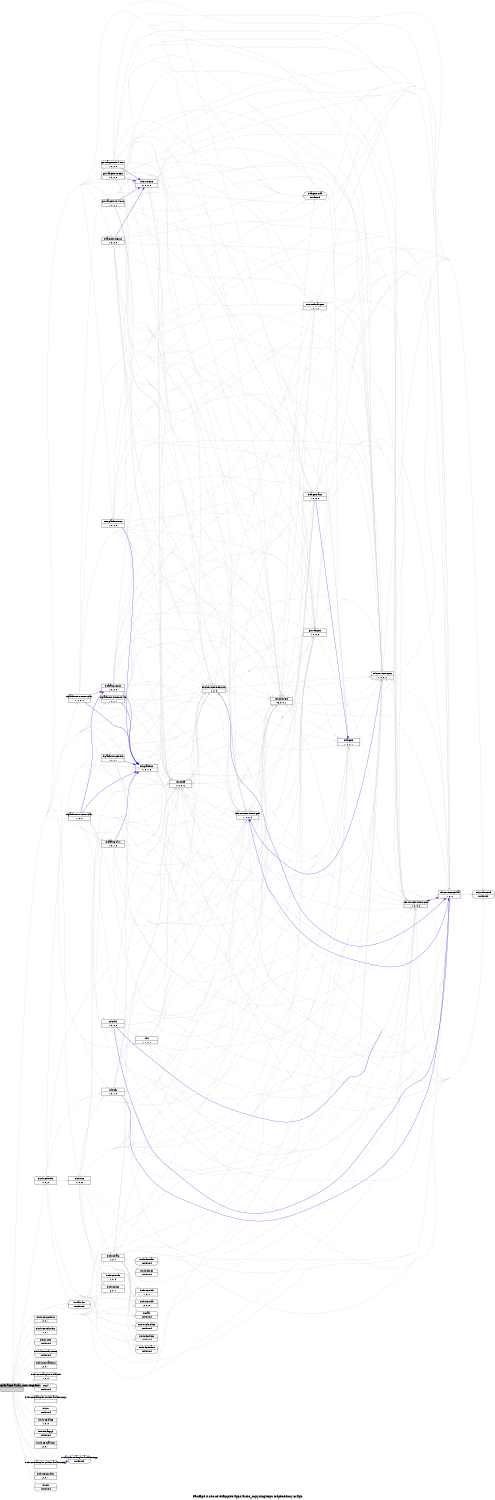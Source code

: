 digraph dependencies {
    label="\nPackage ti.sdo.ce.examples.apps.audio_copy.singlecpu Dependency Graph";
    size="7.5,10";
    rankdir=LR;
    ranksep=".75";
    concentrate="true";
    node [fixedsize=true, width=1.5, style=filled, color=black];
    node [font=Helvetica, fontsize=12, fillcolor=lightgrey];
    ti_sdo_ce_examples_apps_audio_copy_singlecpu [shape=record,label="ti.sdo.ce.examples.apps.audio_copy.singlecpu|", URL="package.rel.xml"];
    node [fontsize=10, fillcolor=white];

    edge [style=solid, color=blue]

    edge [style=solid, color=lightgrey]
    xdc_shelf [shape=record,label="xdc.shelf|1, 0, 0, 0", URL="../../../../../../../../../../../../../rtree/install/trees/products/xdcprod-h24/product/Linux/xdc_3_00_06/packages/xdc/shelf/package/package.rel.svg"];
    ti_sdo_ce_examples_apps_audio_copy_singlecpu -> xdc_shelf;
    ti_sdo_ce_ipc_linux [shape=record,label="ti.sdo.ce.ipc.linux|2, 0, 1", URL="../../../../../ipc/linux/package/package.rel.svg"];
    ti_sdo_ce_examples_apps_audio_copy_singlecpu -> ti_sdo_ce_ipc_linux;
    ti_sdo_ce_utils_xdm [shape=record,label="ti.sdo.ce.utils.xdm|1, 0, 1", URL="../../../../../utils/xdm/package/package.rel.svg"];
    ti_sdo_ce_examples_apps_audio_copy_singlecpu -> ti_sdo_ce_utils_xdm;
    gnu_targets_rts470uC [shape=record,label="gnu.targets.rts470uC|1, 0, 0, 0", URL="../../../../../../../../../../../../../rtree/install/trees/products/xdcprod-h24/product/Linux/xdc_3_00_06/packages/gnu/targets/rts470uC/package/package.rel.svg"];
    ti_sdo_ce_examples_apps_audio_copy_singlecpu -> gnu_targets_rts470uC;
    ti_sdo_ce_audio [shape=record,label="ti.sdo.ce.audio|1, 0, 2", URL="../../../../../audio/package/package.rel.svg"];
    ti_sdo_ce_examples_apps_audio_copy_singlecpu -> ti_sdo_ce_audio;
    xdc_services_intern_xsr [shape=record,label="xdc.services.intern.xsr|1, 0, 0", URL="../../../../../../../../../../../../../rtree/install/trees/products/xdcprod-h24/product/Linux/xdc_3_00_06/packages/xdc/services/intern/xsr/package/package.rel.svg"];
    ti_sdo_ce_examples_apps_audio_copy_singlecpu -> xdc_services_intern_xsr;
    ti_bios_utils [shape=record,label="ti.bios.utils|not found"style=rounded, ];
    ti_sdo_ce_examples_apps_audio_copy_singlecpu -> ti_bios_utils;
    ti_sdo_ce [shape=record,label="ti.sdo.ce|1, 0, 6", URL="../../../../../package/package.rel.svg"];
    ti_sdo_ce_examples_apps_audio_copy_singlecpu -> ti_sdo_ce;
    ti_sdo_ce_node [shape=record,label="ti.sdo.ce.node|1, 0, 0", URL="../../../../../node/package/package.rel.svg"];
    ti_sdo_ce_examples_apps_audio_copy_singlecpu -> ti_sdo_ce_node;
    xdc [shape=record,label="xdc|1, 1, 0, 0", URL="../../../../../../../../../../../../../rtree/install/trees/products/xdcprod-h24/product/Linux/xdc_3_00_06/packages/xdc/package/package.rel.svg"];
    ti_sdo_ce_examples_apps_audio_copy_singlecpu -> xdc;
    xdc_services_intern_gen [shape=record,label="xdc.services.intern.gen|1, 0, 0, 0", URL="../../../../../../../../../../../../../rtree/install/trees/products/xdcprod-h24/product/Linux/xdc_3_00_06/packages/xdc/services/intern/gen/package/package.rel.svg"];
    ti_sdo_ce_examples_apps_audio_copy_singlecpu -> xdc_services_intern_gen;
    ti_sdo_linuxutils_cmem [shape=record,label="ti.sdo.linuxutils.cmem|not found"style=rounded, ];
    ti_sdo_ce_examples_apps_audio_copy_singlecpu -> ti_sdo_linuxutils_cmem;
    host_platforms_PC [shape=record,label="host.platforms.PC|1, 0, 0, 0", URL="../../../../../../../../../../../../../rtree/install/trees/products/xdcprod-h24/product/Linux/xdc_3_00_06/packages/host/platforms/PC/package/package.rel.svg"];
    ti_sdo_ce_examples_apps_audio_copy_singlecpu -> host_platforms_PC;
    xdc_services_global [shape=record,label="xdc.services.global|1, 0, 0", URL="../../../../../../../../../../../../../rtree/install/trees/products/xdcprod-h24/product/Linux/xdc_3_00_06/packages/xdc/services/global/package/package.rel.svg"];
    ti_sdo_ce_examples_apps_audio_copy_singlecpu -> xdc_services_global;
    ti_sdo_ce_osal_linux [shape=record,label="ti.sdo.ce.osal.linux|2, 0, 1", URL="../../../../../osal/linux/package/package.rel.svg"];
    ti_sdo_ce_examples_apps_audio_copy_singlecpu -> ti_sdo_ce_osal_linux;
    ti_sdo_ce_examples_buildutils [shape=record,label="ti.sdo.ce.examples.buildutils|1, 0, 0", URL="../../../../buildutils/package/package.rel.svg"];
    ti_sdo_ce_examples_apps_audio_copy_singlecpu -> ti_sdo_ce_examples_buildutils;
    xdc_platform [shape=record,label="xdc.platform|1, 0, 1, 0", URL="../../../../../../../../../../../../../rtree/install/trees/products/xdcprod-h24/product/Linux/xdc_3_00_06/packages/xdc/platform/package/package.rel.svg"];
    ti_sdo_ce_examples_apps_audio_copy_singlecpu -> xdc_platform;
    ti_sdo_ce_ipc [shape=record,label="ti.sdo.ce.ipc|2, 0, 1", URL="../../../../../ipc/package/package.rel.svg"];
    ti_sdo_ce_examples_apps_audio_copy_singlecpu -> ti_sdo_ce_ipc;
    xdc_runtime [shape=record,label="xdc.runtime|2, 0, 0, 0", URL="../../../../../../../../../../../../../rtree/install/trees/products/xdcprod-h24/product/Linux/xdc_3_00_06/packages/xdc/runtime/package/package.rel.svg"];
    ti_sdo_ce_examples_apps_audio_copy_singlecpu -> xdc_runtime;
    ti_catalog_c6000 [shape=record,label="ti.catalog.c6000|1, 0, 0, 0", URL="../../../../../../../../../../../../../rtree/install/trees/products/xdcprod-h24/product/Linux/xdc_3_00_06/packages/ti/catalog/c6000/package/package.rel.svg"];
    ti_sdo_ce_examples_apps_audio_copy_singlecpu -> ti_catalog_c6000;
    xdc_cfg [shape=record,label="xdc.cfg|1, 0, 1, 0", URL="../../../../../../../../../../../../../rtree/install/trees/products/xdcprod-h24/product/Linux/xdc_3_00_06/packages/xdc/cfg/package/package.rel.svg"];
    ti_sdo_ce_examples_apps_audio_copy_singlecpu -> xdc_cfg;
    ti_sdo_ce_alg [shape=record,label="ti.sdo.ce.alg|1, 0, 1", URL="../../../../../alg/package/package.rel.svg"];
    ti_sdo_ce_examples_apps_audio_copy_singlecpu -> ti_sdo_ce_alg;
    ti_platforms_evmDM6446 [shape=record,label="ti.platforms.evmDM6446|1, 0, 0, 1", URL="../../../../../../../../../../../../../rtree/install/trees/products/xdcprod-h24/product/Linux/xdc_3_00_06/packages/ti/platforms/evmDM6446/package/package.rel.svg"];
    ti_sdo_ce_examples_apps_audio_copy_singlecpu -> ti_platforms_evmDM6446;
    ti_psl [shape=record,label="ti.psl|not found"style=rounded, ];
    ti_sdo_ce_examples_apps_audio_copy_singlecpu -> ti_psl;
    gnu_targets_rts86U [shape=record,label="gnu.targets.rts86U|1, 0, 0, 0", URL="../../../../../../../../../../../../../rtree/install/trees/products/xdcprod-h24/product/Linux/xdc_3_00_06/packages/gnu/targets/rts86U/package/package.rel.svg"];
    ti_sdo_ce_examples_apps_audio_copy_singlecpu -> gnu_targets_rts86U;
    ti_targets [shape=record,label="ti.targets|1, 0, 0, 1", URL="../../../../../../../../../../../../../rtree/install/trees/products/xdcprod-h24/product/Linux/xdc_3_00_06/packages/ti/targets/package/package.rel.svg"];
    ti_sdo_ce_examples_apps_audio_copy_singlecpu -> ti_targets;
    xdc_services_intern_cmd [shape=record,label="xdc.services.intern.cmd|1, 0, 0, 0", URL="../../../../../../../../../../../../../rtree/install/trees/products/xdcprod-h24/product/Linux/xdc_3_00_06/packages/xdc/services/intern/cmd/package/package.rel.svg"];
    ti_sdo_ce_examples_apps_audio_copy_singlecpu -> xdc_services_intern_cmd;
    xdc_bld [shape=record,label="xdc.bld|1, 0, 0, 0", URL="../../../../../../../../../../../../../rtree/install/trees/products/xdcprod-h24/product/Linux/xdc_3_00_06/packages/xdc/bld/package/package.rel.svg"];
    ti_sdo_ce_examples_apps_audio_copy_singlecpu -> xdc_bld;
    ti_sdo_utils_trace [shape=record,label="ti.sdo.utils.trace|not found"style=rounded, ];
    ti_sdo_ce_examples_apps_audio_copy_singlecpu -> ti_sdo_utils_trace;
    gnu_targets_rts470MV [shape=record,label="gnu.targets.rts470MV|1, 0, 0, 0", URL="../../../../../../../../../../../../../rtree/install/trees/products/xdcprod-h24/product/Linux/xdc_3_00_06/packages/gnu/targets/rts470MV/package/package.rel.svg"];
    ti_sdo_ce_examples_apps_audio_copy_singlecpu -> gnu_targets_rts470MV;
    ti_platforms_evmDM6437 [shape=record,label="ti.platforms.evmDM6437|1, 0, 0", URL="../../../../../../../../../../../../../rtree/install/trees/products/xdcprod-h24/product/Linux/xdc_3_00_06/packages/ti/platforms/evmDM6437/package/package.rel.svg"];
    ti_sdo_ce_examples_apps_audio_copy_singlecpu -> ti_platforms_evmDM6437;
    gnu_targets [shape=record,label="gnu.targets|1, 0, 0, 2", URL="../../../../../../../../../../../../../rtree/install/trees/products/xdcprod-h24/product/Linux/xdc_3_00_06/packages/gnu/targets/package/package.rel.svg"];
    ti_sdo_ce_examples_apps_audio_copy_singlecpu -> gnu_targets;
    ti_sdo_ce_examples_codecs_audenc_copy [shape=record,label="ti.sdo.ce.examples.codecs.audenc_copy|", URL="../../../../codecs/audenc_copy/package/package.rel.svg"];
    ti_sdo_ce_examples_apps_audio_copy_singlecpu -> ti_sdo_ce_examples_codecs_audenc_copy;
    ti_catalog_c470 [shape=record,label="ti.catalog.c470|1, 0, 1, 0", URL="../../../../../../../../../../../../../rtree/install/trees/products/xdcprod-h24/product/Linux/xdc_3_00_06/packages/ti/catalog/c470/package/package.rel.svg"];
    ti_sdo_ce_examples_apps_audio_copy_singlecpu -> ti_catalog_c470;
    ti_sdo_ce_osal [shape=record,label="ti.sdo.ce.osal|2, 0, 2", URL="../../../../../osal/package/package.rel.svg"];
    ti_sdo_ce_examples_apps_audio_copy_singlecpu -> ti_sdo_ce_osal;
    ti_targets_rts6000 [shape=record,label="ti.targets.rts6000|1, 0, 0, 0", URL="../../../../../../../../../../../../../rtree/install/trees/products/xdcprod-h24/product/Linux/xdc_3_00_06/packages/ti/targets/rts6000/package/package.rel.svg"];
    ti_sdo_ce_examples_apps_audio_copy_singlecpu -> ti_targets_rts6000;
    ti_bios [shape=record,label="ti.bios|not found"style=rounded, ];
    ti_sdo_ce_examples_apps_audio_copy_singlecpu -> ti_bios;
    xdc_services_spec [shape=record,label="xdc.services.spec|1, 0, 0, 0", URL="../../../../../../../../../../../../../rtree/install/trees/products/xdcprod-h24/product/Linux/xdc_3_00_06/packages/xdc/services/spec/package/package.rel.svg"];
    ti_sdo_ce_examples_apps_audio_copy_singlecpu -> xdc_services_spec;
    xdc_corevers [shape=record,label="xdc.corevers|16, 0, 0, 1", URL="../../../../../../../../../../../../../rtree/install/trees/products/xdcprod-h24/product/Linux/xdc_3_00_06/packages/xdc/corevers/package/package.rel.svg"];
    ti_sdo_ce_examples_apps_audio_copy_singlecpu -> xdc_corevers;
    ti_sdo_ce_trace [shape=record,label="ti.sdo.ce.trace|1, 0, 0", URL="../../../../../trace/package/package.rel.svg"];
    ti_sdo_ce_examples_apps_audio_copy_singlecpu -> ti_sdo_ce_trace;
    ti_sdo_fc_dskt2 [shape=record,label="ti.sdo.fc.dskt2|not found"style=rounded, ];
    ti_sdo_ce_examples_apps_audio_copy_singlecpu -> ti_sdo_fc_dskt2;
    ti_sdo_fc_acpy3 [shape=record,label="ti.sdo.fc.acpy3|not found"style=rounded, ];
    ti_sdo_ce_examples_apps_audio_copy_singlecpu -> ti_sdo_fc_acpy3;
    ti_sdo_ce_osal_bios [shape=record,label="ti.sdo.ce.osal.bios|2, 0, 1", URL="../../../../../osal/bios/package/package.rel.svg"];
    ti_sdo_ce_examples_apps_audio_copy_singlecpu -> ti_sdo_ce_osal_bios;
    ti_sdo_ce_examples_codecs_auddec_copy [shape=record,label="ti.sdo.ce.examples.codecs.auddec_copy|", URL="../../../../codecs/auddec_copy/package/package.rel.svg"];
    ti_sdo_ce_examples_apps_audio_copy_singlecpu -> ti_sdo_ce_examples_codecs_auddec_copy;
    ti_xdais_dm [shape=record,label="ti.xdais.dm|not found"style=rounded, ];
    ti_sdo_ce_examples_apps_audio_copy_singlecpu -> ti_xdais_dm;
    ti_sdo_fc_dman3 [shape=record,label="ti.sdo.fc.dman3|not found"style=rounded, ];
    ti_sdo_ce_examples_apps_audio_copy_singlecpu -> ti_sdo_fc_dman3;
    ti_xdais_dm_examples_auddec_copy [shape=record,label="ti.xdais.dm.examples.auddec_copy|not found"style=rounded, ];
    ti_sdo_ce_examples_apps_audio_copy_singlecpu -> ti_xdais_dm_examples_auddec_copy;
    ti_platforms_generic [shape=record,label="ti.platforms.generic|1, 0, 0, 1", URL="../../../../../../../../../../../../../rtree/install/trees/products/xdcprod-h24/product/Linux/xdc_3_00_06/packages/ti/platforms/generic/package/package.rel.svg"];
    ti_sdo_ce_examples_apps_audio_copy_singlecpu -> ti_platforms_generic;
    ti_xdais [shape=record,label="ti.xdais|not found"style=rounded, ];
    ti_sdo_ce_examples_apps_audio_copy_singlecpu -> ti_xdais;
    ti_sdo_ce_ipc_bios [shape=record,label="ti.sdo.ce.ipc.bios|2, 0, 1", URL="../../../../../ipc/bios/package/package.rel.svg"];
    ti_sdo_ce_examples_apps_audio_copy_singlecpu -> ti_sdo_ce_ipc_bios;
    ti_rtdx [shape=record,label="ti.rtdx|not found"style=rounded, ];
    ti_sdo_ce_examples_apps_audio_copy_singlecpu -> ti_rtdx;
    ti_platforms_evmDM6467 [shape=record,label="ti.platforms.evmDM6467|1, 0, 0, 0", URL="../../../../../../../../../../../../../rtree/install/trees/products/xdcprod-h24/product/Linux/xdc_3_00_06/packages/ti/platforms/evmDM6467/package/package.rel.svg"];
    ti_sdo_ce_examples_apps_audio_copy_singlecpu -> ti_platforms_evmDM6467;

    edge [style=solid, color=blue]
    ti_platforms_evmDM6467 -> ti_catalog_c6000;
    ti_platforms_evmDM6467 -> xdc_platform;

    edge [style=solid, color=lightgrey]
    ti_targets_arm [shape=record,label="ti.targets.arm|1, 0, 0, 0", URL="../../../../../../../../../../../../../rtree/install/trees/products/xdcprod-h24/product/Linux/xdc_3_00_06/packages/ti/targets/arm/package/package.rel.svg"];
    ti_platforms_evmDM6467 -> ti_targets_arm;
    ti_platforms_evmDM6467 -> xdc_shelf;
    ti_platforms_evmDM6467 -> xdc_services_intern_cmd;
    ti_platforms_evmDM6467 -> xdc_services_intern_xsr;
    ti_platforms_evmDM6467 -> xdc_services_global;
    ti_platforms_evmDM6467 -> xdc_services_spec;
    ti_platforms_evmDM6467 -> xdc_platform;
    ti_platforms_evmDM6467 -> xdc_services_intern_gen;
    ti_platforms_evmDM6467 -> ti_catalog_c6000;
    ti_platforms_evmDM6467 -> ti_targets;
    ti_platforms_evmDM6467 -> xdc_corevers;
    ti_platforms_evmDM6467 -> gnu_targets;

    edge [style=solid, color=blue]
    ti_targets_arm -> ti_targets;

    edge [style=solid, color=lightgrey]
    ti_targets_arm -> xdc_services_intern_gen;
    ti_targets_arm -> xdc_services_global;
    ti_targets_arm -> ti_targets;
    ti_targets_arm -> xdc_shelf;
    xdc_utils_tconf [shape=record,label="xdc.utils.tconf|not found"style=rounded, ];
    ti_targets_arm -> xdc_utils_tconf;
    ti_targets_arm -> xdc_services_intern_cmd;
    ti_targets_arm -> xdc_services_intern_xsr;
    ti_targets_arm -> xdc_corevers;
    ti_targets_arm -> xdc_services_spec;

    edge [style=solid, color=blue]

    edge [style=solid, color=lightgrey]

    edge [style=solid, color=blue]

    edge [style=solid, color=lightgrey]

    edge [style=solid, color=blue]

    edge [style=solid, color=lightgrey]

    edge [style=solid, color=blue]

    edge [style=solid, color=lightgrey]

    edge [style=solid, color=blue]
    ti_platforms_generic -> xdc_platform;

    edge [style=solid, color=lightgrey]
    ti_platforms_generic -> ti_targets_arm;
    ti_platforms_generic -> xdc_shelf;
    ti_platforms_generic -> xdc_services_intern_cmd;
    ti_platforms_generic -> xdc_services_global;
    ti_platforms_generic -> xdc_services_intern_xsr;
    ti_platforms_generic -> xdc_services_spec;
    ti_platforms_generic -> xdc_platform;
    ti_platforms_generic -> xdc_services_intern_gen;
    ti_platforms_generic -> ti_targets;
    ti_platforms_generic -> xdc_corevers;
    ti_platforms_generic -> gnu_targets;

    edge [style=solid, color=blue]

    edge [style=solid, color=lightgrey]

    edge [style=solid, color=blue]

    edge [style=solid, color=lightgrey]

    edge [style=solid, color=blue]

    edge [style=solid, color=lightgrey]

    edge [style=solid, color=blue]
    ti_sdo_ce_examples_codecs_auddec_copy -> ti_xdais_dm_examples_auddec_copy;

    edge [style=solid, color=lightgrey]

    edge [style=solid, color=blue]

    edge [style=solid, color=lightgrey]

    edge [style=solid, color=blue]

    edge [style=solid, color=lightgrey]

    edge [style=solid, color=blue]

    edge [style=solid, color=lightgrey]

    edge [style=solid, color=blue]

    edge [style=solid, color=lightgrey]

    edge [style=solid, color=blue]

    edge [style=solid, color=lightgrey]
    xdc_corevers -> xdc_services_intern_gen;
    xdc_corevers -> gnu_targets;
    xdc_corevers -> xdc_services_global;
    xdc_corevers -> ti_targets;
    xdc_corevers -> ti_targets_arm;
    xdc_corevers -> xdc_shelf;
    xdc_corevers -> xdc_utils_tconf;
    ti_targets_nda [shape=record,label="ti.targets.nda|not found"style=rounded, ];
    xdc_corevers -> ti_targets_nda;
    xdc_corevers -> xdc_services_intern_cmd;
    xdc_corevers -> xdc_services_intern_xsr;
    xdc_corevers -> xdc_services_spec;
    microsoft_targets [shape=record,label="microsoft.targets|1, 0, 1, 0", URL="../../../../../../../../../../../../../rtree/install/trees/products/xdcprod-h24/product/Linux/xdc_3_00_06/packages/microsoft/targets/package/package.rel.svg"];
    xdc_corevers -> microsoft_targets;

    edge [style=solid, color=blue]

    edge [style=solid, color=lightgrey]
    microsoft_targets -> xdc_services_intern_gen;
    microsoft_targets -> xdc_services_global;
    microsoft_targets -> xdc_shelf;
    microsoft_targets -> xdc_utils_tconf;
    microsoft_targets -> xdc_services_intern_cmd;
    microsoft_targets -> xdc_services_intern_xsr;
    microsoft_targets -> xdc_corevers;
    microsoft_targets -> xdc_services_spec;

    edge [style=solid, color=blue]

    edge [style=solid, color=lightgrey]

    edge [style=solid, color=blue]
    xdc_services_spec -> xdc_shelf;

    edge [style=solid, color=lightgrey]
    xdc_services_spec -> xdc_services_intern_gen;
    xdc_services_spec -> xdc_services_global;
    xdc_services_spec -> xdc_shelf;
    xdc_services_spec -> xdc_utils_tconf;
    xdc_services_spec -> xdc_services_intern_cmd;
    xdc_services_spec -> xdc_services_intern_xsr;
    xdc_services_spec -> xdc_corevers;

    edge [style=solid, color=blue]

    edge [style=solid, color=lightgrey]

    edge [style=solid, color=blue]
    ti_targets_rts6000 -> xdc_runtime;

    edge [style=solid, color=lightgrey]
    ti_targets_rts6000 -> xdc_services_intern_cmd;
    ti_targets_rts6000 -> xdc_utils_tconf;
    ti_targets_rts6000 -> ti_targets;
    ti_targets_rts6000 -> gnu_targets;
    ti_targets_rts6000 -> xdc_runtime;
    ti_targets_rts6000 -> xdc_services_intern_gen;
    ti_targets_rts6000 -> xdc_corevers;
    ti_targets_rts6000 -> ti_targets_nda;
    ti_targets_rts6000 -> xdc_services_spec;
    ti_targets_rts6000 -> xdc_services_global;
    ti_targets_rts6000 -> microsoft_targets;
    ti_targets_rts6000 -> ti_targets_arm;
    ti_targets_rts6000 -> xdc_shelf;
    ti_targets_rts6000 -> xdc_services_intern_xsr;

    edge [style=solid, color=blue]

    edge [style=solid, color=lightgrey]

    edge [style=solid, color=blue]
    ti_catalog_c470 -> xdc_platform;

    edge [style=solid, color=lightgrey]
    ti_catalog_c470 -> ti_targets_arm;
    ti_catalog_c470 -> xdc_shelf;
    ti_catalog_c470 -> xdc_services_intern_cmd;
    ti_catalog_c470 -> xdc_services_global;
    ti_catalog_c470 -> xdc_services_intern_xsr;
    ti_catalog_c470 -> xdc_services_spec;
    ti_catalog_c470 -> xdc_platform;
    ti_catalog_c470 -> xdc_services_intern_gen;
    ti_catalog_c470 -> ti_targets;
    ti_catalog_c470 -> xdc_corevers;
    ti_catalog_c470 -> gnu_targets;

    edge [style=solid, color=blue]

    edge [style=solid, color=lightgrey]

    edge [style=solid, color=blue]

    edge [style=solid, color=lightgrey]
    gnu_targets -> xdc_services_intern_gen;
    gnu_targets -> xdc_services_global;
    gnu_targets -> xdc_shelf;
    gnu_targets -> xdc_utils_tconf;
    gnu_targets -> xdc_services_intern_cmd;
    gnu_targets -> xdc_services_intern_xsr;
    gnu_targets -> xdc_corevers;
    gnu_targets -> xdc_services_spec;

    edge [style=solid, color=blue]
    ti_platforms_evmDM6437 -> ti_catalog_c6000;
    ti_platforms_evmDM6437 -> xdc_platform;

    edge [style=solid, color=lightgrey]
    ti_platforms_evmDM6437 -> ti_targets_arm;
    ti_platforms_evmDM6437 -> xdc_shelf;
    ti_platforms_evmDM6437 -> xdc_services_intern_cmd;
    ti_platforms_evmDM6437 -> xdc_services_intern_xsr;
    ti_platforms_evmDM6437 -> xdc_services_global;
    ti_platforms_evmDM6437 -> xdc_services_spec;
    ti_platforms_evmDM6437 -> xdc_platform;
    ti_platforms_evmDM6437 -> xdc_services_intern_gen;
    ti_platforms_evmDM6437 -> ti_catalog_c6000;
    ti_platforms_evmDM6437 -> ti_targets;
    ti_platforms_evmDM6437 -> xdc_corevers;
    ti_platforms_evmDM6437 -> gnu_targets;

    edge [style=solid, color=blue]
    gnu_targets_rts470MV -> xdc_runtime;

    edge [style=solid, color=lightgrey]
    gnu_targets_rts470MV -> xdc_services_intern_cmd;
    gnu_targets_rts470MV -> xdc_utils_tconf;
    gnu_targets_rts470MV -> ti_targets;
    gnu_targets_rts470MV -> gnu_targets;
    gnu_targets_rts470MV -> xdc_runtime;
    gnu_targets_rts470MV -> xdc_services_intern_gen;
    gnu_targets_rts470MV -> xdc_corevers;
    gnu_targets_rts470MV -> ti_targets_nda;
    gnu_targets_rts470MV -> xdc_services_spec;
    gnu_targets_rts470MV -> xdc_services_global;
    gnu_targets_rts470MV -> microsoft_targets;
    gnu_targets_rts470MV -> ti_targets_arm;
    gnu_targets_rts470MV -> xdc_shelf;
    gnu_targets_rts470MV -> xdc_services_intern_xsr;

    edge [style=solid, color=blue]

    edge [style=solid, color=lightgrey]

    edge [style=solid, color=blue]
    xdc_bld -> xdc_services_global;
    xdc_bld -> xdc_services_intern_cmd;

    edge [style=solid, color=lightgrey]
    xdc_bld -> xdc_services_intern_gen;
    xdc_bld -> xdc_services_global;
    xdc_bld -> xdc_shelf;
    xdc_bld -> xdc_utils_tconf;
    xdc_bld -> xdc_services_intern_cmd;
    xdc_bld -> xdc_services_intern_xsr;
    xdc_bld -> xdc;
    xdc_bld -> xdc_corevers;
    xdc_bld -> xdc_services_spec;

    edge [style=solid, color=blue]
    xdc_services_intern_cmd -> xdc_shelf;
    xdc_services_intern_cmd -> xdc_services_spec;
    xdc_services_intern_cmd -> xdc_services_global;
    xdc_services_intern_cmd -> xdc_services_intern_gen;

    edge [style=solid, color=lightgrey]
    xdc_services_intern_cmd -> xdc_services_intern_gen;
    xdc_services_intern_cmd -> xdc_services_global;
    xdc_services_intern_cmd -> xdc_shelf;
    xdc_services_intern_cmd -> xdc_utils_tconf;
    xdc_services_intern_cmd -> xdc_services_intern_xsr;
    xdc_services_intern_cmd -> xdc_corevers;
    xdc_services_intern_cmd -> xdc_services_spec;

    edge [style=solid, color=blue]

    edge [style=solid, color=lightgrey]
    ti_targets -> xdc_services_intern_gen;
    ti_targets -> xdc_services_global;
    ti_targets -> xdc_shelf;
    ti_targets -> xdc_utils_tconf;
    ti_targets -> xdc_services_intern_cmd;
    ti_targets -> xdc_services_intern_xsr;
    ti_targets -> xdc_corevers;
    ti_targets -> xdc_services_spec;

    edge [style=solid, color=blue]
    gnu_targets_rts86U -> xdc_runtime;

    edge [style=solid, color=lightgrey]
    gnu_targets_rts86U -> xdc_services_intern_cmd;
    gnu_targets_rts86U -> xdc_utils_tconf;
    gnu_targets_rts86U -> ti_targets;
    gnu_targets_rts86U -> gnu_targets;
    gnu_targets_rts86U -> xdc_runtime;
    gnu_targets_rts86U -> xdc_services_intern_gen;
    gnu_targets_rts86U -> xdc_corevers;
    gnu_targets_rts86U -> ti_targets_nda;
    gnu_targets_rts86U -> xdc_services_spec;
    gnu_targets_rts86U -> xdc_services_global;
    gnu_targets_rts86U -> microsoft_targets;
    gnu_targets_rts86U -> ti_targets_arm;
    gnu_targets_rts86U -> xdc_shelf;
    gnu_targets_rts86U -> xdc_services_intern_xsr;

    edge [style=solid, color=blue]

    edge [style=solid, color=lightgrey]

    edge [style=solid, color=blue]
    ti_platforms_evmDM6446 -> xdc_platform;

    edge [style=solid, color=lightgrey]
    ti_platforms_evmDM6446 -> ti_targets_arm;
    ti_platforms_evmDM6446 -> xdc_shelf;
    ti_platforms_evmDM6446 -> xdc_services_intern_cmd;
    ti_platforms_evmDM6446 -> xdc_services_global;
    ti_platforms_evmDM6446 -> xdc_services_intern_xsr;
    ti_platforms_evmDM6446 -> xdc_services_spec;
    ti_platforms_evmDM6446 -> xdc_platform;
    ti_platforms_evmDM6446 -> xdc_services_intern_gen;
    ti_platforms_evmDM6446 -> ti_targets;
    ti_platforms_evmDM6446 -> xdc_corevers;
    ti_platforms_evmDM6446 -> gnu_targets;

    edge [style=solid, color=blue]

    edge [style=solid, color=lightgrey]
    ti_sdo_ce_alg -> xdc_services_intern_cmd;
    ti_sdo_ce_alg -> gnu_targets;
    ti_sdo_ce_alg -> ti_sdo_utils_trace;
    ti_sdo_ce_alg -> xdc_corevers;
    ti_sdo_ce_alg -> xdc_shelf;
    ti_sdo_ce_alg -> ti_targets;
    ti_sdo_ce_alg -> ti_sdo_ce_osal;
    ti_sdo_fc_ires [shape=record,label="ti.sdo.fc.ires|not found"style=rounded, ];
    ti_sdo_ce_alg -> ti_sdo_fc_ires;
    ti_sdo_ce_alg -> ti_xdais;
    ti_sdo_ce_alg -> xdc_services_intern_gen;
    ti_sdo_fc_rman [shape=record,label="ti.sdo.fc.rman|not found"style=rounded, ];
    ti_sdo_ce_alg -> ti_sdo_fc_rman;
    ti_sdo_ce_alg -> ti_sdo_fc_dskt2;
    ti_sdo_ce_utils [shape=record,label="ti.sdo.ce.utils|1, 0, 0", URL="../../../../../utils/package/package.rel.svg"];
    ti_sdo_ce_alg -> ti_sdo_ce_utils;
    ti_sdo_ce_alg -> ti_sdo_fc_dman3;
    ti_sdo_ce_alg -> xdc_services_intern_xsr;
    ti_sdo_ce_alg -> xdc_services_global;
    ti_sdo_ce_alg -> xdc_services_spec;

    edge [style=solid, color=blue]

    edge [style=solid, color=lightgrey]

    edge [style=solid, color=blue]

    edge [style=solid, color=lightgrey]

    edge [style=solid, color=blue]

    edge [style=solid, color=lightgrey]

    edge [style=solid, color=blue]
    xdc_cfg -> xdc_services_global;

    edge [style=solid, color=lightgrey]
    xdc_cfg -> xdc_services_intern_gen;
    xdc_cfg -> xdc_services_global;
    xdc_cfg -> xdc_platform;
    xdc_cfg -> xdc_shelf;
    xdc_cfg -> xdc_utils_tconf;
    xdc_cfg -> xdc_services_intern_cmd;
    xdc_cfg -> xdc_services_intern_xsr;
    xdc_cfg -> xdc_corevers;
    xdc_cfg -> xdc_services_spec;

    edge [style=solid, color=blue]
    ti_catalog_c6000 -> xdc_platform;

    edge [style=solid, color=lightgrey]
    ti_catalog_c6000 -> ti_targets_arm;
    ti_catalog_c6000 -> xdc_shelf;
    ti_catalog_c6000 -> xdc_services_intern_cmd;
    ti_catalog_c6000 -> xdc_services_global;
    ti_catalog_c6000 -> xdc_services_intern_xsr;
    ti_catalog_c6000 -> xdc_services_spec;
    ti_catalog_c6000 -> xdc_platform;
    ti_catalog_c6000 -> xdc_services_intern_gen;
    ti_catalog_c6000 -> ti_targets;
    ti_catalog_c6000 -> xdc_corevers;
    ti_catalog_c6000 -> gnu_targets;

    edge [style=solid, color=blue]

    edge [style=solid, color=lightgrey]
    xdc_runtime -> xdc_services_intern_gen;
    xdc_runtime -> xdc_services_global;
    xdc_runtime -> xdc_shelf;
    xdc_runtime -> xdc_utils_tconf;
    xdc_runtime -> xdc_services_intern_cmd;
    xdc_runtime -> xdc_services_intern_xsr;
    xdc_runtime -> xdc_corevers;
    xdc_runtime -> xdc_services_spec;

    edge [style=solid, color=blue]

    edge [style=solid, color=lightgrey]

    edge [style=solid, color=blue]

    edge [style=solid, color=lightgrey]
    xdc_platform -> xdc_services_intern_gen;
    xdc_platform -> xdc_services_global;
    xdc_platform -> xdc_shelf;
    xdc_platform -> xdc_utils_tconf;
    xdc_platform -> xdc_services_intern_cmd;
    xdc_platform -> xdc_services_intern_xsr;
    xdc_platform -> xdc_corevers;
    xdc_platform -> xdc_services_spec;

    edge [style=solid, color=blue]

    edge [style=solid, color=lightgrey]

    edge [style=solid, color=blue]

    edge [style=solid, color=lightgrey]

    edge [style=solid, color=blue]

    edge [style=solid, color=lightgrey]
    xdc_services_global -> xdc_services_intern_gen;
    xdc_services_global -> xdc_shelf;
    xdc_services_global -> xdc_utils_tconf;
    xdc_services_global -> xdc_services_intern_cmd;
    xdc_services_global -> xdc_services_intern_xsr;
    xdc_services_global -> xdc_corevers;
    xdc_services_global -> xdc_services_spec;

    edge [style=solid, color=blue]
    host_platforms_PC -> xdc_platform;

    edge [style=solid, color=lightgrey]
    host_platforms_PC -> xdc_services_intern_gen;
    host_platforms_PC -> gnu_targets;
    host_platforms_PC -> xdc_services_global;
    host_platforms_PC -> xdc_platform;
    host_platforms_PC -> ti_targets;
    host_platforms_PC -> ti_targets_arm;
    host_platforms_PC -> xdc_shelf;
    host_platforms_PC -> xdc_utils_tconf;
    host_platforms_PC -> ti_targets_nda;
    host_platforms_PC -> xdc_services_intern_cmd;
    host_platforms_PC -> xdc_services_intern_xsr;
    host_platforms_PC -> xdc_corevers;
    host_platforms_PC -> xdc_services_spec;
    host_platforms_PC -> microsoft_targets;

    edge [style=solid, color=blue]

    edge [style=solid, color=lightgrey]

    edge [style=solid, color=blue]
    xdc_services_intern_gen -> xdc_shelf;
    xdc_services_intern_gen -> xdc_services_spec;
    xdc_services_intern_gen -> xdc_services_global;
    xdc_services_intern_gen -> xdc_services_intern_xsr;

    edge [style=solid, color=lightgrey]
    xdc_services_intern_gen -> xdc_services_global;
    xdc_services_intern_gen -> xdc_shelf;
    xdc_services_intern_gen -> xdc_utils_tconf;
    xdc_services_intern_gen -> xdc_services_intern_cmd;
    xdc_services_intern_gen -> xdc_services_intern_xsr;
    xdc_services_intern_gen -> xdc_corevers;
    xdc_services_intern_gen -> xdc_services_spec;

    edge [style=solid, color=blue]

    edge [style=solid, color=lightgrey]
    xdc -> xdc_services_intern_gen;
    xdc -> xdc_services_global;
    xdc -> xdc_shelf;
    xdc -> xdc_utils_tconf;
    xdc -> xdc_services_intern_cmd;
    xdc -> xdc_services_intern_xsr;
    xdc -> xdc_corevers;
    xdc -> xdc_services_spec;

    edge [style=solid, color=blue]

    edge [style=solid, color=lightgrey]

    edge [style=solid, color=blue]

    edge [style=solid, color=lightgrey]
    ti_sdo_ce -> xdc_services_intern_cmd;
    ti_sdo_ce -> gnu_targets;
    ti_sdo_ce -> ti_sdo_utils_trace;
    ti_sdo_ce -> xdc_corevers;
    ti_sdo_ce -> xdc_shelf;
    ti_sdo_ce -> ti_sdo_ce_node;
    ti_sdo_ce -> ti_targets;
    ti_sdo_ce -> ti_sdo_ce_osal;
    ti_sdo_ce -> ti_sdo_ce_ipc;
    ti_sdo_ce -> ti_xdais;
    ti_sdo_ce -> xdc_services_intern_gen;
    ti_sdo_ce -> ti_sdo_ce_alg;
    ti_sdo_ce -> xdc_cfg;
    ti_sdo_ce -> ti_sdo_ce_utils;
    ti_sdo_ce -> xdc_services_intern_xsr;
    ti_sdo_ce -> xdc_services_global;
    ti_sdo_ce -> xdc_services_spec;
    ti_sdo_ce -> xdc_platform;

    edge [style=solid, color=blue]

    edge [style=solid, color=lightgrey]

    edge [style=solid, color=blue]
    xdc_services_intern_xsr -> xdc_services_global;

    edge [style=solid, color=lightgrey]
    xdc_services_intern_xsr -> xdc_services_intern_gen;
    xdc_services_intern_xsr -> xdc_services_global;
    xdc_services_intern_xsr -> xdc_shelf;
    xdc_services_intern_xsr -> xdc_utils_tconf;
    xdc_services_intern_xsr -> xdc_services_intern_cmd;
    xdc_services_intern_xsr -> xdc_corevers;
    xdc_services_intern_xsr -> xdc_services_spec;

    edge [style=solid, color=blue]

    edge [style=solid, color=lightgrey]
    ti_sdo_ce_audio -> xdc_services_intern_cmd;
    ti_sdo_ce_audio -> gnu_targets;
    ti_sdo_ce_audio -> ti_xdais_dm;
    ti_sdo_ce_audio -> ti_sdo_utils_trace;
    ti_sdo_ce_audio -> xdc_corevers;
    ti_sdo_ce_audio -> xdc_shelf;
    ti_sdo_ce_audio -> ti_sdo_ce_node;
    ti_sdo_ce_audio -> ti_targets;
    ti_sdo_ce_audio -> ti_sdo_ce_osal;
    ti_sdo_ce_audio -> ti_sdo_ce_ipc;
    ti_sdo_ce_audio -> ti_xdais;
    ti_sdo_ce_audio -> xdc_services_intern_gen;
    ti_sdo_ce_audio -> xdc_cfg;
    ti_sdo_ce_audio -> ti_sdo_ce_utils;
    ti_sdo_ce_audio -> ti_sdo_ce;
    ti_sdo_ce_audio -> xdc_services_intern_xsr;
    ti_sdo_ce_audio -> xdc_services_global;
    ti_sdo_ce_audio -> xdc_services_spec;
    ti_sdo_ce_audio -> xdc_platform;

    edge [style=solid, color=blue]
    gnu_targets_rts470uC -> xdc_runtime;

    edge [style=solid, color=lightgrey]
    gnu_targets_rts470uC -> xdc_services_intern_cmd;
    gnu_targets_rts470uC -> xdc_utils_tconf;
    gnu_targets_rts470uC -> ti_targets;
    gnu_targets_rts470uC -> gnu_targets;
    gnu_targets_rts470uC -> xdc_runtime;
    gnu_targets_rts470uC -> xdc_services_intern_gen;
    gnu_targets_rts470uC -> xdc_corevers;
    gnu_targets_rts470uC -> ti_targets_nda;
    gnu_targets_rts470uC -> xdc_services_spec;
    gnu_targets_rts470uC -> xdc_services_global;
    gnu_targets_rts470uC -> microsoft_targets;
    gnu_targets_rts470uC -> ti_targets_arm;
    gnu_targets_rts470uC -> xdc_shelf;
    gnu_targets_rts470uC -> xdc_services_intern_xsr;

    edge [style=solid, color=blue]

    edge [style=solid, color=lightgrey]

    edge [style=solid, color=blue]

    edge [style=solid, color=lightgrey]

    edge [style=solid, color=blue]

    edge [style=solid, color=lightgrey]
    xdc_shelf -> xdc_services_intern_gen;
    xdc_shelf -> xdc_services_global;
    xdc_shelf -> xdc_utils_tconf;
    xdc_shelf -> xdc_services_intern_cmd;
    xdc_shelf -> xdc_services_intern_xsr;
    xdc_shelf -> xdc_corevers;
    xdc_shelf -> xdc_services_spec;
}
